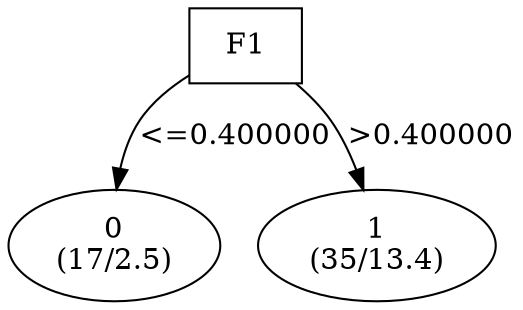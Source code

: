 digraph YaDT {
n0 [ shape=box, label="F1\n"]
n0 -> n1 [label="<=0.400000"]
n1 [ shape=ellipse, label="0\n(17/2.5)"]
n0 -> n2 [label=">0.400000"]
n2 [ shape=ellipse, label="1\n(35/13.4)"]
}
